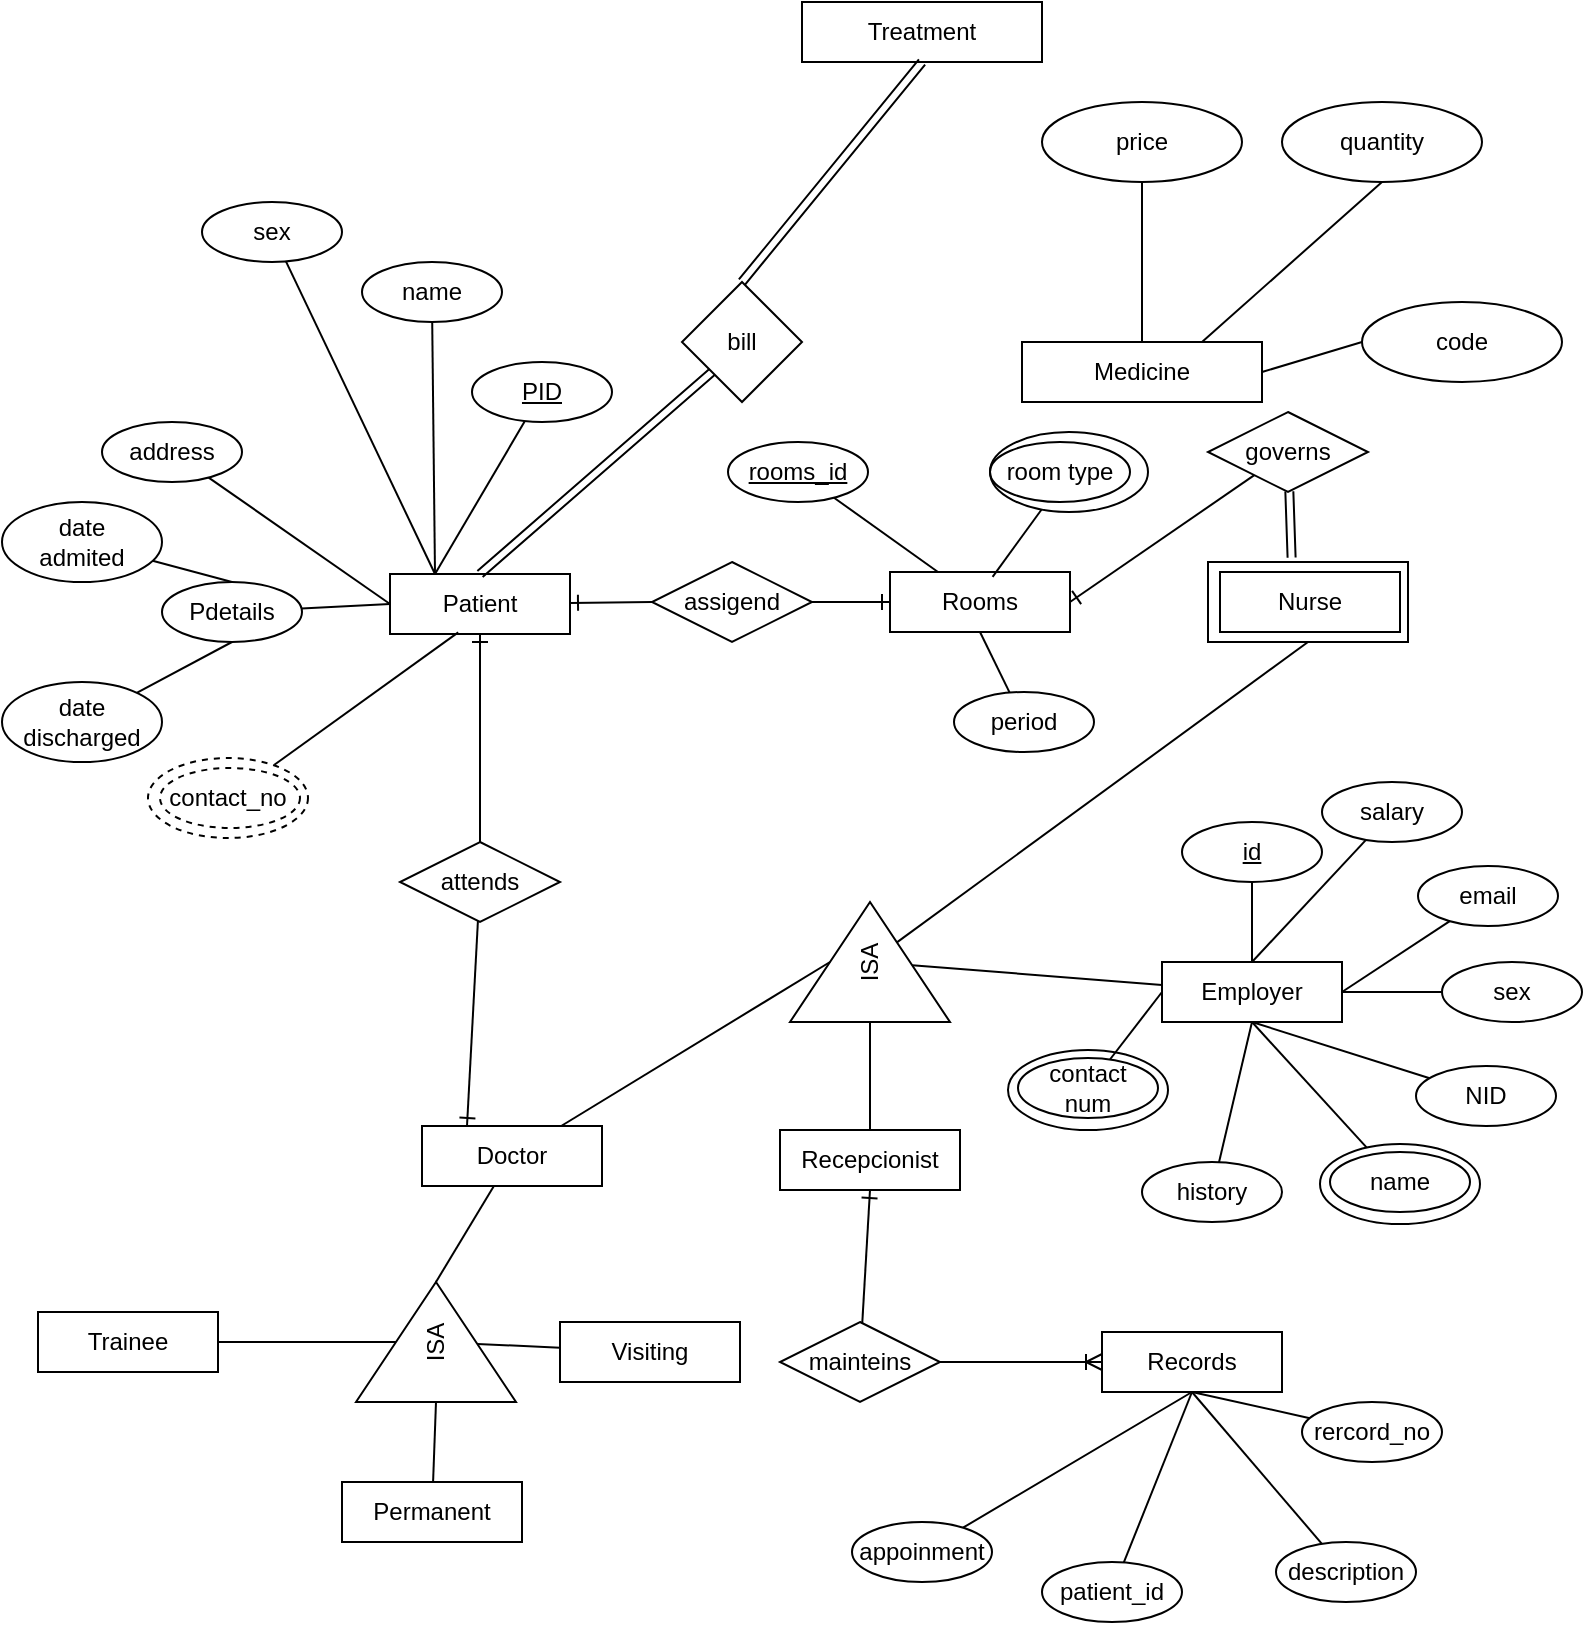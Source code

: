 <mxfile version="21.6.9" type="github">
  <diagram name="Página-1" id="zWGwUnJpAqoeD5UeCOTo">
    <mxGraphModel dx="2100" dy="1106" grid="1" gridSize="10" guides="1" tooltips="1" connect="1" arrows="1" fold="1" page="1" pageScale="1" pageWidth="827" pageHeight="1169" math="0" shadow="0">
      <root>
        <mxCell id="0" />
        <mxCell id="1" parent="0" />
        <mxCell id="4sZkhBZBfFqKACL-4tbH-1" value="Treatment" style="rounded=0;whiteSpace=wrap;html=1;" vertex="1" parent="1">
          <mxGeometry x="410" y="10" width="120" height="30" as="geometry" />
        </mxCell>
        <mxCell id="4sZkhBZBfFqKACL-4tbH-2" value="bill" style="rhombus;whiteSpace=wrap;html=1;" vertex="1" parent="1">
          <mxGeometry x="350" y="150" width="60" height="60" as="geometry" />
        </mxCell>
        <mxCell id="4sZkhBZBfFqKACL-4tbH-38" style="rounded=0;orthogonalLoop=1;jettySize=auto;html=1;startArrow=ERone;startFill=0;endArrow=none;endFill=0;entryX=0;entryY=0.5;entryDx=0;entryDy=0;" edge="1" parent="1" source="4sZkhBZBfFqKACL-4tbH-3" target="4sZkhBZBfFqKACL-4tbH-36">
          <mxGeometry relative="1" as="geometry" />
        </mxCell>
        <mxCell id="4sZkhBZBfFqKACL-4tbH-3" value="Patient" style="rounded=0;whiteSpace=wrap;html=1;" vertex="1" parent="1">
          <mxGeometry x="204" y="296" width="90" height="30" as="geometry" />
        </mxCell>
        <mxCell id="4sZkhBZBfFqKACL-4tbH-4" value="Medicine" style="rounded=0;whiteSpace=wrap;html=1;" vertex="1" parent="1">
          <mxGeometry x="520" y="180" width="120" height="30" as="geometry" />
        </mxCell>
        <mxCell id="4sZkhBZBfFqKACL-4tbH-5" value="price" style="ellipse;whiteSpace=wrap;html=1;" vertex="1" parent="1">
          <mxGeometry x="530" y="60" width="100" height="40" as="geometry" />
        </mxCell>
        <mxCell id="4sZkhBZBfFqKACL-4tbH-6" value="quantity" style="ellipse;whiteSpace=wrap;html=1;" vertex="1" parent="1">
          <mxGeometry x="650" y="60" width="100" height="40" as="geometry" />
        </mxCell>
        <mxCell id="4sZkhBZBfFqKACL-4tbH-7" value="code" style="ellipse;whiteSpace=wrap;html=1;" vertex="1" parent="1">
          <mxGeometry x="690" y="160" width="100" height="40" as="geometry" />
        </mxCell>
        <mxCell id="4sZkhBZBfFqKACL-4tbH-11" value="" style="endArrow=none;html=1;rounded=0;entryX=0.5;entryY=1;entryDx=0;entryDy=0;" edge="1" parent="1" source="4sZkhBZBfFqKACL-4tbH-4" target="4sZkhBZBfFqKACL-4tbH-5">
          <mxGeometry width="50" height="50" relative="1" as="geometry">
            <mxPoint x="660" y="290" as="sourcePoint" />
            <mxPoint x="710" y="240" as="targetPoint" />
          </mxGeometry>
        </mxCell>
        <mxCell id="4sZkhBZBfFqKACL-4tbH-12" value="" style="endArrow=none;html=1;rounded=0;entryX=0.5;entryY=1;entryDx=0;entryDy=0;exitX=0.75;exitY=0;exitDx=0;exitDy=0;" edge="1" parent="1" source="4sZkhBZBfFqKACL-4tbH-4" target="4sZkhBZBfFqKACL-4tbH-6">
          <mxGeometry width="50" height="50" relative="1" as="geometry">
            <mxPoint x="660" y="290" as="sourcePoint" />
            <mxPoint x="710" y="240" as="targetPoint" />
          </mxGeometry>
        </mxCell>
        <mxCell id="4sZkhBZBfFqKACL-4tbH-13" value="" style="endArrow=none;html=1;rounded=0;entryX=0;entryY=0.5;entryDx=0;entryDy=0;exitX=1;exitY=0.5;exitDx=0;exitDy=0;" edge="1" parent="1" source="4sZkhBZBfFqKACL-4tbH-4" target="4sZkhBZBfFqKACL-4tbH-7">
          <mxGeometry width="50" height="50" relative="1" as="geometry">
            <mxPoint x="660" y="290" as="sourcePoint" />
            <mxPoint x="710" y="240" as="targetPoint" />
          </mxGeometry>
        </mxCell>
        <mxCell id="4sZkhBZBfFqKACL-4tbH-25" style="rounded=0;orthogonalLoop=1;jettySize=auto;html=1;entryX=0.25;entryY=0;entryDx=0;entryDy=0;endArrow=none;endFill=0;" edge="1" parent="1" source="4sZkhBZBfFqKACL-4tbH-18" target="4sZkhBZBfFqKACL-4tbH-3">
          <mxGeometry relative="1" as="geometry" />
        </mxCell>
        <mxCell id="4sZkhBZBfFqKACL-4tbH-18" value="&lt;u&gt;PID&lt;/u&gt;" style="ellipse;whiteSpace=wrap;html=1;" vertex="1" parent="1">
          <mxGeometry x="245" y="190" width="70" height="30" as="geometry" />
        </mxCell>
        <mxCell id="4sZkhBZBfFqKACL-4tbH-26" style="rounded=0;orthogonalLoop=1;jettySize=auto;html=1;entryX=0.25;entryY=0;entryDx=0;entryDy=0;endArrow=none;endFill=0;" edge="1" parent="1" source="4sZkhBZBfFqKACL-4tbH-19" target="4sZkhBZBfFqKACL-4tbH-3">
          <mxGeometry relative="1" as="geometry" />
        </mxCell>
        <mxCell id="4sZkhBZBfFqKACL-4tbH-19" value="name" style="ellipse;whiteSpace=wrap;html=1;" vertex="1" parent="1">
          <mxGeometry x="190" y="140" width="70" height="30" as="geometry" />
        </mxCell>
        <mxCell id="4sZkhBZBfFqKACL-4tbH-27" style="rounded=0;orthogonalLoop=1;jettySize=auto;html=1;entryX=0.25;entryY=0;entryDx=0;entryDy=0;endArrow=none;endFill=0;" edge="1" parent="1" source="4sZkhBZBfFqKACL-4tbH-20" target="4sZkhBZBfFqKACL-4tbH-3">
          <mxGeometry relative="1" as="geometry" />
        </mxCell>
        <mxCell id="4sZkhBZBfFqKACL-4tbH-20" value="sex" style="ellipse;whiteSpace=wrap;html=1;" vertex="1" parent="1">
          <mxGeometry x="110" y="110" width="70" height="30" as="geometry" />
        </mxCell>
        <mxCell id="4sZkhBZBfFqKACL-4tbH-22" value="" style="shape=link;endArrow=classic;startArrow=classic;html=1;rounded=0;entryX=0.5;entryY=1;entryDx=0;entryDy=0;exitX=0.5;exitY=0;exitDx=0;exitDy=0;" edge="1" parent="1" source="4sZkhBZBfFqKACL-4tbH-2" target="4sZkhBZBfFqKACL-4tbH-1">
          <mxGeometry width="100" height="100" relative="1" as="geometry">
            <mxPoint x="460" y="230" as="sourcePoint" />
            <mxPoint x="560" y="130" as="targetPoint" />
          </mxGeometry>
        </mxCell>
        <mxCell id="4sZkhBZBfFqKACL-4tbH-23" value="" style="shape=link;endArrow=classic;startArrow=classic;html=1;rounded=0;entryX=0;entryY=1;entryDx=0;entryDy=0;exitX=0.5;exitY=0;exitDx=0;exitDy=0;" edge="1" parent="1" source="4sZkhBZBfFqKACL-4tbH-3" target="4sZkhBZBfFqKACL-4tbH-2">
          <mxGeometry width="100" height="100" relative="1" as="geometry">
            <mxPoint x="460" y="230" as="sourcePoint" />
            <mxPoint x="560" y="130" as="targetPoint" />
          </mxGeometry>
        </mxCell>
        <mxCell id="4sZkhBZBfFqKACL-4tbH-30" style="rounded=0;orthogonalLoop=1;jettySize=auto;html=1;entryX=0;entryY=0.5;entryDx=0;entryDy=0;endArrow=none;endFill=0;" edge="1" parent="1" source="4sZkhBZBfFqKACL-4tbH-28" target="4sZkhBZBfFqKACL-4tbH-3">
          <mxGeometry relative="1" as="geometry" />
        </mxCell>
        <mxCell id="4sZkhBZBfFqKACL-4tbH-28" value="address" style="ellipse;whiteSpace=wrap;html=1;" vertex="1" parent="1">
          <mxGeometry x="60" y="220" width="70" height="30" as="geometry" />
        </mxCell>
        <mxCell id="4sZkhBZBfFqKACL-4tbH-31" style="rounded=0;orthogonalLoop=1;jettySize=auto;html=1;entryX=0;entryY=0.5;entryDx=0;entryDy=0;endArrow=none;endFill=0;" edge="1" parent="1" source="4sZkhBZBfFqKACL-4tbH-29" target="4sZkhBZBfFqKACL-4tbH-3">
          <mxGeometry relative="1" as="geometry" />
        </mxCell>
        <mxCell id="4sZkhBZBfFqKACL-4tbH-29" value="Pdetails" style="ellipse;whiteSpace=wrap;html=1;" vertex="1" parent="1">
          <mxGeometry x="90" y="300" width="70" height="30" as="geometry" />
        </mxCell>
        <mxCell id="4sZkhBZBfFqKACL-4tbH-35" style="rounded=0;orthogonalLoop=1;jettySize=auto;html=1;entryX=0.5;entryY=1;entryDx=0;entryDy=0;endArrow=none;endFill=0;" edge="1" parent="1" source="4sZkhBZBfFqKACL-4tbH-32" target="4sZkhBZBfFqKACL-4tbH-29">
          <mxGeometry relative="1" as="geometry" />
        </mxCell>
        <mxCell id="4sZkhBZBfFqKACL-4tbH-32" value="date&lt;br&gt;discharged" style="ellipse;whiteSpace=wrap;html=1;" vertex="1" parent="1">
          <mxGeometry x="10" y="350" width="80" height="40" as="geometry" />
        </mxCell>
        <mxCell id="4sZkhBZBfFqKACL-4tbH-34" style="rounded=0;orthogonalLoop=1;jettySize=auto;html=1;entryX=0.5;entryY=0;entryDx=0;entryDy=0;endArrow=none;endFill=0;" edge="1" parent="1" source="4sZkhBZBfFqKACL-4tbH-33" target="4sZkhBZBfFqKACL-4tbH-29">
          <mxGeometry relative="1" as="geometry" />
        </mxCell>
        <mxCell id="4sZkhBZBfFqKACL-4tbH-33" value="date&lt;br&gt;admited" style="ellipse;whiteSpace=wrap;html=1;" vertex="1" parent="1">
          <mxGeometry x="10" y="260" width="80" height="40" as="geometry" />
        </mxCell>
        <mxCell id="4sZkhBZBfFqKACL-4tbH-41" style="edgeStyle=orthogonalEdgeStyle;rounded=0;orthogonalLoop=1;jettySize=auto;html=1;entryX=0;entryY=0.5;entryDx=0;entryDy=0;endArrow=ERone;endFill=0;" edge="1" parent="1" source="4sZkhBZBfFqKACL-4tbH-36" target="4sZkhBZBfFqKACL-4tbH-37">
          <mxGeometry relative="1" as="geometry" />
        </mxCell>
        <mxCell id="4sZkhBZBfFqKACL-4tbH-36" value="assigend" style="rhombus;whiteSpace=wrap;html=1;" vertex="1" parent="1">
          <mxGeometry x="335" y="290" width="80" height="40" as="geometry" />
        </mxCell>
        <mxCell id="4sZkhBZBfFqKACL-4tbH-37" value="Rooms" style="rounded=0;whiteSpace=wrap;html=1;" vertex="1" parent="1">
          <mxGeometry x="454" y="295" width="90" height="30" as="geometry" />
        </mxCell>
        <mxCell id="4sZkhBZBfFqKACL-4tbH-47" style="rounded=0;orthogonalLoop=1;jettySize=auto;html=1;entryX=0.5;entryY=1;entryDx=0;entryDy=0;endArrow=none;endFill=0;" edge="1" parent="1" source="4sZkhBZBfFqKACL-4tbH-42" target="4sZkhBZBfFqKACL-4tbH-37">
          <mxGeometry relative="1" as="geometry" />
        </mxCell>
        <mxCell id="4sZkhBZBfFqKACL-4tbH-42" value="period" style="ellipse;whiteSpace=wrap;html=1;" vertex="1" parent="1">
          <mxGeometry x="486" y="355" width="70" height="30" as="geometry" />
        </mxCell>
        <mxCell id="4sZkhBZBfFqKACL-4tbH-45" style="rounded=0;orthogonalLoop=1;jettySize=auto;html=1;endArrow=none;endFill=0;" edge="1" parent="1" source="4sZkhBZBfFqKACL-4tbH-43" target="4sZkhBZBfFqKACL-4tbH-37">
          <mxGeometry relative="1" as="geometry" />
        </mxCell>
        <mxCell id="4sZkhBZBfFqKACL-4tbH-43" value="&lt;u&gt;rooms_id&lt;/u&gt;" style="ellipse;whiteSpace=wrap;html=1;" vertex="1" parent="1">
          <mxGeometry x="373" y="230" width="70" height="30" as="geometry" />
        </mxCell>
        <mxCell id="4sZkhBZBfFqKACL-4tbH-49" value="" style="group" vertex="1" connectable="0" parent="1">
          <mxGeometry x="498" y="225" width="80" height="40" as="geometry" />
        </mxCell>
        <mxCell id="4sZkhBZBfFqKACL-4tbH-44" value="room type" style="ellipse;whiteSpace=wrap;html=1;strokeColor=default;fillStyle=auto;shadow=0;perimeterSpacing=0;" vertex="1" parent="4sZkhBZBfFqKACL-4tbH-49">
          <mxGeometry x="6" y="5" width="70" height="30" as="geometry" />
        </mxCell>
        <mxCell id="4sZkhBZBfFqKACL-4tbH-48" value="" style="ellipse;whiteSpace=wrap;html=1;strokeColor=default;fillStyle=auto;shadow=0;perimeterSpacing=0;fillColor=none;movable=1;resizable=1;rotatable=1;deletable=1;editable=1;locked=0;connectable=1;" vertex="1" parent="4sZkhBZBfFqKACL-4tbH-49">
          <mxGeometry x="6" width="79" height="40" as="geometry" />
        </mxCell>
        <mxCell id="4sZkhBZBfFqKACL-4tbH-50" style="rounded=0;orthogonalLoop=1;jettySize=auto;html=1;entryX=0.57;entryY=0.08;entryDx=0;entryDy=0;entryPerimeter=0;fontFamily=Helvetica;fontSize=12;fontColor=default;endArrow=none;endFill=0;" edge="1" parent="1" source="4sZkhBZBfFqKACL-4tbH-48" target="4sZkhBZBfFqKACL-4tbH-37">
          <mxGeometry relative="1" as="geometry" />
        </mxCell>
        <mxCell id="4sZkhBZBfFqKACL-4tbH-53" value="" style="group" vertex="1" connectable="0" parent="1">
          <mxGeometry x="613" y="290" width="100" height="40" as="geometry" />
        </mxCell>
        <mxCell id="4sZkhBZBfFqKACL-4tbH-51" value="Nurse" style="rounded=0;whiteSpace=wrap;html=1;" vertex="1" parent="4sZkhBZBfFqKACL-4tbH-53">
          <mxGeometry x="6" y="5" width="90" height="30" as="geometry" />
        </mxCell>
        <mxCell id="4sZkhBZBfFqKACL-4tbH-52" value="" style="rounded=0;whiteSpace=wrap;html=1;fillColor=none;" vertex="1" parent="4sZkhBZBfFqKACL-4tbH-53">
          <mxGeometry width="100" height="40" as="geometry" />
        </mxCell>
        <mxCell id="4sZkhBZBfFqKACL-4tbH-55" style="rounded=0;orthogonalLoop=1;jettySize=auto;html=1;entryX=1;entryY=0.5;entryDx=0;entryDy=0;fontFamily=Helvetica;fontSize=12;fontColor=default;endArrow=ERone;endFill=0;" edge="1" parent="1" source="4sZkhBZBfFqKACL-4tbH-54" target="4sZkhBZBfFqKACL-4tbH-37">
          <mxGeometry relative="1" as="geometry" />
        </mxCell>
        <mxCell id="4sZkhBZBfFqKACL-4tbH-56" style="rounded=0;orthogonalLoop=1;jettySize=auto;html=1;entryX=0.418;entryY=-0.055;entryDx=0;entryDy=0;entryPerimeter=0;fontFamily=Helvetica;fontSize=12;fontColor=default;shape=link;" edge="1" parent="1" source="4sZkhBZBfFqKACL-4tbH-54" target="4sZkhBZBfFqKACL-4tbH-52">
          <mxGeometry relative="1" as="geometry" />
        </mxCell>
        <mxCell id="4sZkhBZBfFqKACL-4tbH-54" value="governs" style="rhombus;whiteSpace=wrap;html=1;" vertex="1" parent="1">
          <mxGeometry x="613" y="215" width="80" height="40" as="geometry" />
        </mxCell>
        <mxCell id="4sZkhBZBfFqKACL-4tbH-58" style="rounded=0;orthogonalLoop=1;jettySize=auto;html=1;entryX=0.5;entryY=1;entryDx=0;entryDy=0;fontFamily=Helvetica;fontSize=12;fontColor=default;endArrow=none;endFill=0;" edge="1" parent="1" source="4sZkhBZBfFqKACL-4tbH-57" target="4sZkhBZBfFqKACL-4tbH-52">
          <mxGeometry relative="1" as="geometry" />
        </mxCell>
        <mxCell id="4sZkhBZBfFqKACL-4tbH-57" value="ISA" style="triangle;whiteSpace=wrap;html=1;shadow=0;fillStyle=auto;strokeColor=default;fontFamily=Helvetica;fontSize=12;fontColor=default;fillColor=none;rotation=-90;textDirection=rtl;direction=east;" vertex="1" parent="1">
          <mxGeometry x="414" y="450" width="60" height="80" as="geometry" />
        </mxCell>
        <mxCell id="4sZkhBZBfFqKACL-4tbH-81" style="rounded=0;orthogonalLoop=1;jettySize=auto;html=1;fontFamily=Helvetica;fontSize=12;fontColor=default;endArrow=none;endFill=0;" edge="1" parent="1" source="4sZkhBZBfFqKACL-4tbH-59" target="4sZkhBZBfFqKACL-4tbH-57">
          <mxGeometry relative="1" as="geometry" />
        </mxCell>
        <mxCell id="4sZkhBZBfFqKACL-4tbH-59" value="Employer" style="rounded=0;whiteSpace=wrap;html=1;" vertex="1" parent="1">
          <mxGeometry x="590" y="490" width="90" height="30" as="geometry" />
        </mxCell>
        <mxCell id="4sZkhBZBfFqKACL-4tbH-67" style="rounded=0;orthogonalLoop=1;jettySize=auto;html=1;fontFamily=Helvetica;fontSize=12;fontColor=default;endArrow=none;endFill=0;" edge="1" parent="1" source="4sZkhBZBfFqKACL-4tbH-60" target="4sZkhBZBfFqKACL-4tbH-59">
          <mxGeometry relative="1" as="geometry" />
        </mxCell>
        <mxCell id="4sZkhBZBfFqKACL-4tbH-60" value="id" style="ellipse;whiteSpace=wrap;html=1;fontStyle=4" vertex="1" parent="1">
          <mxGeometry x="600" y="420" width="70" height="30" as="geometry" />
        </mxCell>
        <mxCell id="4sZkhBZBfFqKACL-4tbH-68" style="rounded=0;orthogonalLoop=1;jettySize=auto;html=1;entryX=0.5;entryY=0;entryDx=0;entryDy=0;fontFamily=Helvetica;fontSize=12;fontColor=default;endArrow=none;endFill=0;" edge="1" parent="1" source="4sZkhBZBfFqKACL-4tbH-61" target="4sZkhBZBfFqKACL-4tbH-59">
          <mxGeometry relative="1" as="geometry" />
        </mxCell>
        <mxCell id="4sZkhBZBfFqKACL-4tbH-61" value="salary" style="ellipse;whiteSpace=wrap;html=1;" vertex="1" parent="1">
          <mxGeometry x="670" y="400" width="70" height="30" as="geometry" />
        </mxCell>
        <mxCell id="4sZkhBZBfFqKACL-4tbH-69" style="rounded=0;orthogonalLoop=1;jettySize=auto;html=1;entryX=1;entryY=0.5;entryDx=0;entryDy=0;fontFamily=Helvetica;fontSize=12;fontColor=default;endArrow=none;endFill=0;" edge="1" parent="1" source="4sZkhBZBfFqKACL-4tbH-62" target="4sZkhBZBfFqKACL-4tbH-59">
          <mxGeometry relative="1" as="geometry" />
        </mxCell>
        <mxCell id="4sZkhBZBfFqKACL-4tbH-62" value="email" style="ellipse;whiteSpace=wrap;html=1;" vertex="1" parent="1">
          <mxGeometry x="718" y="442" width="70" height="30" as="geometry" />
        </mxCell>
        <mxCell id="4sZkhBZBfFqKACL-4tbH-70" style="rounded=0;orthogonalLoop=1;jettySize=auto;html=1;entryX=1;entryY=0.5;entryDx=0;entryDy=0;fontFamily=Helvetica;fontSize=12;fontColor=default;endArrow=none;endFill=0;" edge="1" parent="1" source="4sZkhBZBfFqKACL-4tbH-63" target="4sZkhBZBfFqKACL-4tbH-59">
          <mxGeometry relative="1" as="geometry" />
        </mxCell>
        <mxCell id="4sZkhBZBfFqKACL-4tbH-63" value="sex" style="ellipse;whiteSpace=wrap;html=1;" vertex="1" parent="1">
          <mxGeometry x="730" y="490" width="70" height="30" as="geometry" />
        </mxCell>
        <mxCell id="4sZkhBZBfFqKACL-4tbH-75" style="rounded=0;orthogonalLoop=1;jettySize=auto;html=1;entryX=0.5;entryY=1;entryDx=0;entryDy=0;fontFamily=Helvetica;fontSize=12;fontColor=default;endArrow=none;endFill=0;" edge="1" parent="1" source="4sZkhBZBfFqKACL-4tbH-65" target="4sZkhBZBfFqKACL-4tbH-59">
          <mxGeometry relative="1" as="geometry" />
        </mxCell>
        <mxCell id="4sZkhBZBfFqKACL-4tbH-65" value="history" style="ellipse;whiteSpace=wrap;html=1;" vertex="1" parent="1">
          <mxGeometry x="580" y="590" width="70" height="30" as="geometry" />
        </mxCell>
        <mxCell id="4sZkhBZBfFqKACL-4tbH-71" style="rounded=0;orthogonalLoop=1;jettySize=auto;html=1;entryX=0.5;entryY=1;entryDx=0;entryDy=0;fontFamily=Helvetica;fontSize=12;fontColor=default;endArrow=none;endFill=0;" edge="1" parent="1" source="4sZkhBZBfFqKACL-4tbH-66" target="4sZkhBZBfFqKACL-4tbH-59">
          <mxGeometry relative="1" as="geometry" />
        </mxCell>
        <mxCell id="4sZkhBZBfFqKACL-4tbH-66" value="NID" style="ellipse;whiteSpace=wrap;html=1;" vertex="1" parent="1">
          <mxGeometry x="717" y="542" width="70" height="30" as="geometry" />
        </mxCell>
        <mxCell id="4sZkhBZBfFqKACL-4tbH-73" value="" style="group" vertex="1" connectable="0" parent="1">
          <mxGeometry x="669" y="581" width="80" height="40" as="geometry" />
        </mxCell>
        <mxCell id="4sZkhBZBfFqKACL-4tbH-64" value="name" style="ellipse;whiteSpace=wrap;html=1;" vertex="1" parent="4sZkhBZBfFqKACL-4tbH-73">
          <mxGeometry x="5" y="4" width="70" height="30" as="geometry" />
        </mxCell>
        <mxCell id="4sZkhBZBfFqKACL-4tbH-72" value="" style="ellipse;whiteSpace=wrap;html=1;fillColor=none;" vertex="1" parent="4sZkhBZBfFqKACL-4tbH-73">
          <mxGeometry width="80" height="40" as="geometry" />
        </mxCell>
        <mxCell id="4sZkhBZBfFqKACL-4tbH-74" style="rounded=0;orthogonalLoop=1;jettySize=auto;html=1;entryX=0.5;entryY=1;entryDx=0;entryDy=0;fontFamily=Helvetica;fontSize=12;fontColor=default;endArrow=none;endFill=0;" edge="1" parent="1" source="4sZkhBZBfFqKACL-4tbH-72" target="4sZkhBZBfFqKACL-4tbH-59">
          <mxGeometry relative="1" as="geometry" />
        </mxCell>
        <mxCell id="4sZkhBZBfFqKACL-4tbH-79" value="" style="group" vertex="1" connectable="0" parent="1">
          <mxGeometry x="513" y="534" width="80" height="40" as="geometry" />
        </mxCell>
        <mxCell id="4sZkhBZBfFqKACL-4tbH-78" value="" style="ellipse;whiteSpace=wrap;html=1;fillColor=none;container=0;" vertex="1" parent="4sZkhBZBfFqKACL-4tbH-79">
          <mxGeometry width="80" height="40" as="geometry" />
        </mxCell>
        <mxCell id="4sZkhBZBfFqKACL-4tbH-77" value="contact&lt;br&gt;num" style="ellipse;whiteSpace=wrap;html=1;container=0;" vertex="1" parent="4sZkhBZBfFqKACL-4tbH-79">
          <mxGeometry x="5" y="4" width="70" height="30" as="geometry" />
        </mxCell>
        <mxCell id="4sZkhBZBfFqKACL-4tbH-80" style="rounded=0;orthogonalLoop=1;jettySize=auto;html=1;entryX=0;entryY=0.5;entryDx=0;entryDy=0;fontFamily=Helvetica;fontSize=12;fontColor=default;endArrow=none;endFill=0;" edge="1" parent="1" source="4sZkhBZBfFqKACL-4tbH-77" target="4sZkhBZBfFqKACL-4tbH-59">
          <mxGeometry relative="1" as="geometry" />
        </mxCell>
        <mxCell id="4sZkhBZBfFqKACL-4tbH-83" style="rounded=0;orthogonalLoop=1;jettySize=auto;html=1;entryX=0;entryY=0.5;entryDx=0;entryDy=0;fontFamily=Helvetica;fontSize=12;fontColor=default;endArrow=none;endFill=0;" edge="1" parent="1" source="4sZkhBZBfFqKACL-4tbH-82" target="4sZkhBZBfFqKACL-4tbH-57">
          <mxGeometry relative="1" as="geometry" />
        </mxCell>
        <mxCell id="4sZkhBZBfFqKACL-4tbH-82" value="Recepcionist" style="rounded=0;whiteSpace=wrap;html=1;" vertex="1" parent="1">
          <mxGeometry x="399" y="574" width="90" height="30" as="geometry" />
        </mxCell>
        <mxCell id="4sZkhBZBfFqKACL-4tbH-85" style="rounded=0;orthogonalLoop=1;jettySize=auto;html=1;entryX=0.5;entryY=1;entryDx=0;entryDy=0;fontFamily=Helvetica;fontSize=12;fontColor=default;endArrow=ERone;endFill=0;" edge="1" parent="1" source="4sZkhBZBfFqKACL-4tbH-84" target="4sZkhBZBfFqKACL-4tbH-82">
          <mxGeometry relative="1" as="geometry" />
        </mxCell>
        <mxCell id="4sZkhBZBfFqKACL-4tbH-95" style="edgeStyle=none;shape=connector;rounded=0;orthogonalLoop=1;jettySize=auto;html=1;entryX=0;entryY=0.5;entryDx=0;entryDy=0;labelBackgroundColor=default;strokeColor=default;fontFamily=Helvetica;fontSize=12;fontColor=default;endArrow=ERoneToMany;endFill=0;" edge="1" parent="1" source="4sZkhBZBfFqKACL-4tbH-84" target="4sZkhBZBfFqKACL-4tbH-86">
          <mxGeometry relative="1" as="geometry" />
        </mxCell>
        <mxCell id="4sZkhBZBfFqKACL-4tbH-84" value="mainteins" style="rhombus;whiteSpace=wrap;html=1;" vertex="1" parent="1">
          <mxGeometry x="399" y="670" width="80" height="40" as="geometry" />
        </mxCell>
        <mxCell id="4sZkhBZBfFqKACL-4tbH-86" value="Records" style="rounded=0;whiteSpace=wrap;html=1;" vertex="1" parent="1">
          <mxGeometry x="560" y="675" width="90" height="30" as="geometry" />
        </mxCell>
        <mxCell id="4sZkhBZBfFqKACL-4tbH-91" style="rounded=0;orthogonalLoop=1;jettySize=auto;html=1;entryX=0.5;entryY=1;entryDx=0;entryDy=0;fontFamily=Helvetica;fontSize=12;fontColor=default;endArrow=none;endFill=0;" edge="1" parent="1" source="4sZkhBZBfFqKACL-4tbH-87" target="4sZkhBZBfFqKACL-4tbH-86">
          <mxGeometry relative="1" as="geometry" />
        </mxCell>
        <mxCell id="4sZkhBZBfFqKACL-4tbH-87" value="rercord_no" style="ellipse;whiteSpace=wrap;html=1;" vertex="1" parent="1">
          <mxGeometry x="660" y="710" width="70" height="30" as="geometry" />
        </mxCell>
        <mxCell id="4sZkhBZBfFqKACL-4tbH-92" style="rounded=0;orthogonalLoop=1;jettySize=auto;html=1;entryX=0.5;entryY=1;entryDx=0;entryDy=0;fontFamily=Helvetica;fontSize=12;fontColor=default;endArrow=none;endFill=0;" edge="1" parent="1" source="4sZkhBZBfFqKACL-4tbH-88" target="4sZkhBZBfFqKACL-4tbH-86">
          <mxGeometry relative="1" as="geometry" />
        </mxCell>
        <mxCell id="4sZkhBZBfFqKACL-4tbH-88" value="description" style="ellipse;whiteSpace=wrap;html=1;" vertex="1" parent="1">
          <mxGeometry x="647" y="780" width="70" height="30" as="geometry" />
        </mxCell>
        <mxCell id="4sZkhBZBfFqKACL-4tbH-93" style="edgeStyle=none;shape=connector;rounded=0;orthogonalLoop=1;jettySize=auto;html=1;entryX=0.5;entryY=1;entryDx=0;entryDy=0;labelBackgroundColor=default;strokeColor=default;fontFamily=Helvetica;fontSize=12;fontColor=default;endArrow=none;endFill=0;" edge="1" parent="1" source="4sZkhBZBfFqKACL-4tbH-89" target="4sZkhBZBfFqKACL-4tbH-86">
          <mxGeometry relative="1" as="geometry" />
        </mxCell>
        <mxCell id="4sZkhBZBfFqKACL-4tbH-89" value="patient_id" style="ellipse;whiteSpace=wrap;html=1;" vertex="1" parent="1">
          <mxGeometry x="530" y="790" width="70" height="30" as="geometry" />
        </mxCell>
        <mxCell id="4sZkhBZBfFqKACL-4tbH-94" style="edgeStyle=none;shape=connector;rounded=0;orthogonalLoop=1;jettySize=auto;html=1;entryX=0.5;entryY=1;entryDx=0;entryDy=0;labelBackgroundColor=default;strokeColor=default;fontFamily=Helvetica;fontSize=12;fontColor=default;endArrow=none;endFill=0;" edge="1" parent="1" source="4sZkhBZBfFqKACL-4tbH-90" target="4sZkhBZBfFqKACL-4tbH-86">
          <mxGeometry relative="1" as="geometry" />
        </mxCell>
        <mxCell id="4sZkhBZBfFqKACL-4tbH-90" value="appoinment" style="ellipse;whiteSpace=wrap;html=1;" vertex="1" parent="1">
          <mxGeometry x="435" y="770" width="70" height="30" as="geometry" />
        </mxCell>
        <mxCell id="4sZkhBZBfFqKACL-4tbH-97" style="edgeStyle=none;shape=connector;rounded=0;orthogonalLoop=1;jettySize=auto;html=1;entryX=0.5;entryY=0;entryDx=0;entryDy=0;labelBackgroundColor=default;strokeColor=default;fontFamily=Helvetica;fontSize=12;fontColor=default;endArrow=none;endFill=0;" edge="1" parent="1" source="4sZkhBZBfFqKACL-4tbH-96" target="4sZkhBZBfFqKACL-4tbH-57">
          <mxGeometry relative="1" as="geometry" />
        </mxCell>
        <mxCell id="4sZkhBZBfFqKACL-4tbH-108" style="edgeStyle=none;shape=connector;rounded=0;orthogonalLoop=1;jettySize=auto;html=1;entryX=1;entryY=0.5;entryDx=0;entryDy=0;labelBackgroundColor=default;strokeColor=default;fontFamily=Helvetica;fontSize=12;fontColor=default;endArrow=none;endFill=0;" edge="1" parent="1" source="4sZkhBZBfFqKACL-4tbH-96" target="4sZkhBZBfFqKACL-4tbH-101">
          <mxGeometry relative="1" as="geometry" />
        </mxCell>
        <mxCell id="4sZkhBZBfFqKACL-4tbH-96" value="Doctor" style="rounded=0;whiteSpace=wrap;html=1;" vertex="1" parent="1">
          <mxGeometry x="220" y="572" width="90" height="30" as="geometry" />
        </mxCell>
        <mxCell id="4sZkhBZBfFqKACL-4tbH-99" style="edgeStyle=none;shape=connector;rounded=0;orthogonalLoop=1;jettySize=auto;html=1;entryX=0.5;entryY=1;entryDx=0;entryDy=0;labelBackgroundColor=default;strokeColor=default;fontFamily=Helvetica;fontSize=12;fontColor=default;endArrow=ERone;endFill=0;startArrow=none;startFill=0;" edge="1" parent="1" source="4sZkhBZBfFqKACL-4tbH-98" target="4sZkhBZBfFqKACL-4tbH-3">
          <mxGeometry relative="1" as="geometry" />
        </mxCell>
        <mxCell id="4sZkhBZBfFqKACL-4tbH-100" style="edgeStyle=none;shape=connector;rounded=0;orthogonalLoop=1;jettySize=auto;html=1;entryX=0.25;entryY=0;entryDx=0;entryDy=0;labelBackgroundColor=default;strokeColor=default;fontFamily=Helvetica;fontSize=12;fontColor=default;endArrow=ERone;endFill=0;" edge="1" parent="1" source="4sZkhBZBfFqKACL-4tbH-98" target="4sZkhBZBfFqKACL-4tbH-96">
          <mxGeometry relative="1" as="geometry" />
        </mxCell>
        <mxCell id="4sZkhBZBfFqKACL-4tbH-98" value="attends" style="rhombus;whiteSpace=wrap;html=1;" vertex="1" parent="1">
          <mxGeometry x="209" y="430" width="80" height="40" as="geometry" />
        </mxCell>
        <mxCell id="4sZkhBZBfFqKACL-4tbH-101" value="ISA" style="triangle;whiteSpace=wrap;html=1;shadow=0;fillStyle=auto;strokeColor=default;fontFamily=Helvetica;fontSize=12;fontColor=default;fillColor=none;rotation=-90;textDirection=rtl;direction=east;" vertex="1" parent="1">
          <mxGeometry x="197" y="640" width="60" height="80" as="geometry" />
        </mxCell>
        <mxCell id="4sZkhBZBfFqKACL-4tbH-105" style="edgeStyle=none;shape=connector;rounded=0;orthogonalLoop=1;jettySize=auto;html=1;entryX=0.5;entryY=0;entryDx=0;entryDy=0;labelBackgroundColor=default;strokeColor=default;fontFamily=Helvetica;fontSize=12;fontColor=default;endArrow=none;endFill=0;" edge="1" parent="1" source="4sZkhBZBfFqKACL-4tbH-102" target="4sZkhBZBfFqKACL-4tbH-101">
          <mxGeometry relative="1" as="geometry" />
        </mxCell>
        <mxCell id="4sZkhBZBfFqKACL-4tbH-102" value="Trainee" style="rounded=0;whiteSpace=wrap;html=1;" vertex="1" parent="1">
          <mxGeometry x="28" y="665" width="90" height="30" as="geometry" />
        </mxCell>
        <mxCell id="4sZkhBZBfFqKACL-4tbH-106" style="edgeStyle=none;shape=connector;rounded=0;orthogonalLoop=1;jettySize=auto;html=1;labelBackgroundColor=default;strokeColor=default;fontFamily=Helvetica;fontSize=12;fontColor=default;endArrow=none;endFill=0;" edge="1" parent="1" source="4sZkhBZBfFqKACL-4tbH-103" target="4sZkhBZBfFqKACL-4tbH-101">
          <mxGeometry relative="1" as="geometry" />
        </mxCell>
        <mxCell id="4sZkhBZBfFqKACL-4tbH-103" value="Visiting" style="rounded=0;whiteSpace=wrap;html=1;" vertex="1" parent="1">
          <mxGeometry x="289" y="670" width="90" height="30" as="geometry" />
        </mxCell>
        <mxCell id="4sZkhBZBfFqKACL-4tbH-107" style="edgeStyle=none;shape=connector;rounded=0;orthogonalLoop=1;jettySize=auto;html=1;entryX=0;entryY=0.5;entryDx=0;entryDy=0;labelBackgroundColor=default;strokeColor=default;fontFamily=Helvetica;fontSize=12;fontColor=default;endArrow=none;endFill=0;" edge="1" parent="1" source="4sZkhBZBfFqKACL-4tbH-104" target="4sZkhBZBfFqKACL-4tbH-101">
          <mxGeometry relative="1" as="geometry" />
        </mxCell>
        <mxCell id="4sZkhBZBfFqKACL-4tbH-104" value="Permanent" style="rounded=0;whiteSpace=wrap;html=1;" vertex="1" parent="1">
          <mxGeometry x="180" y="750" width="90" height="30" as="geometry" />
        </mxCell>
        <mxCell id="4sZkhBZBfFqKACL-4tbH-111" value="" style="group" vertex="1" connectable="0" parent="1">
          <mxGeometry x="83" y="388" width="80" height="40" as="geometry" />
        </mxCell>
        <mxCell id="4sZkhBZBfFqKACL-4tbH-109" value="contact_no" style="ellipse;whiteSpace=wrap;html=1;dashed=1;" vertex="1" parent="4sZkhBZBfFqKACL-4tbH-111">
          <mxGeometry width="80" height="40" as="geometry" />
        </mxCell>
        <mxCell id="4sZkhBZBfFqKACL-4tbH-110" value="" style="ellipse;whiteSpace=wrap;html=1;dashed=1;fillColor=none;" vertex="1" parent="4sZkhBZBfFqKACL-4tbH-111">
          <mxGeometry x="6" y="5" width="70" height="30" as="geometry" />
        </mxCell>
        <mxCell id="4sZkhBZBfFqKACL-4tbH-113" style="edgeStyle=none;shape=connector;rounded=0;orthogonalLoop=1;jettySize=auto;html=1;entryX=0.379;entryY=0.973;entryDx=0;entryDy=0;entryPerimeter=0;labelBackgroundColor=default;strokeColor=default;fontFamily=Helvetica;fontSize=12;fontColor=default;endArrow=none;endFill=0;exitX=0.79;exitY=0.084;exitDx=0;exitDy=0;exitPerimeter=0;" edge="1" parent="1" source="4sZkhBZBfFqKACL-4tbH-109" target="4sZkhBZBfFqKACL-4tbH-3">
          <mxGeometry relative="1" as="geometry" />
        </mxCell>
      </root>
    </mxGraphModel>
  </diagram>
</mxfile>
